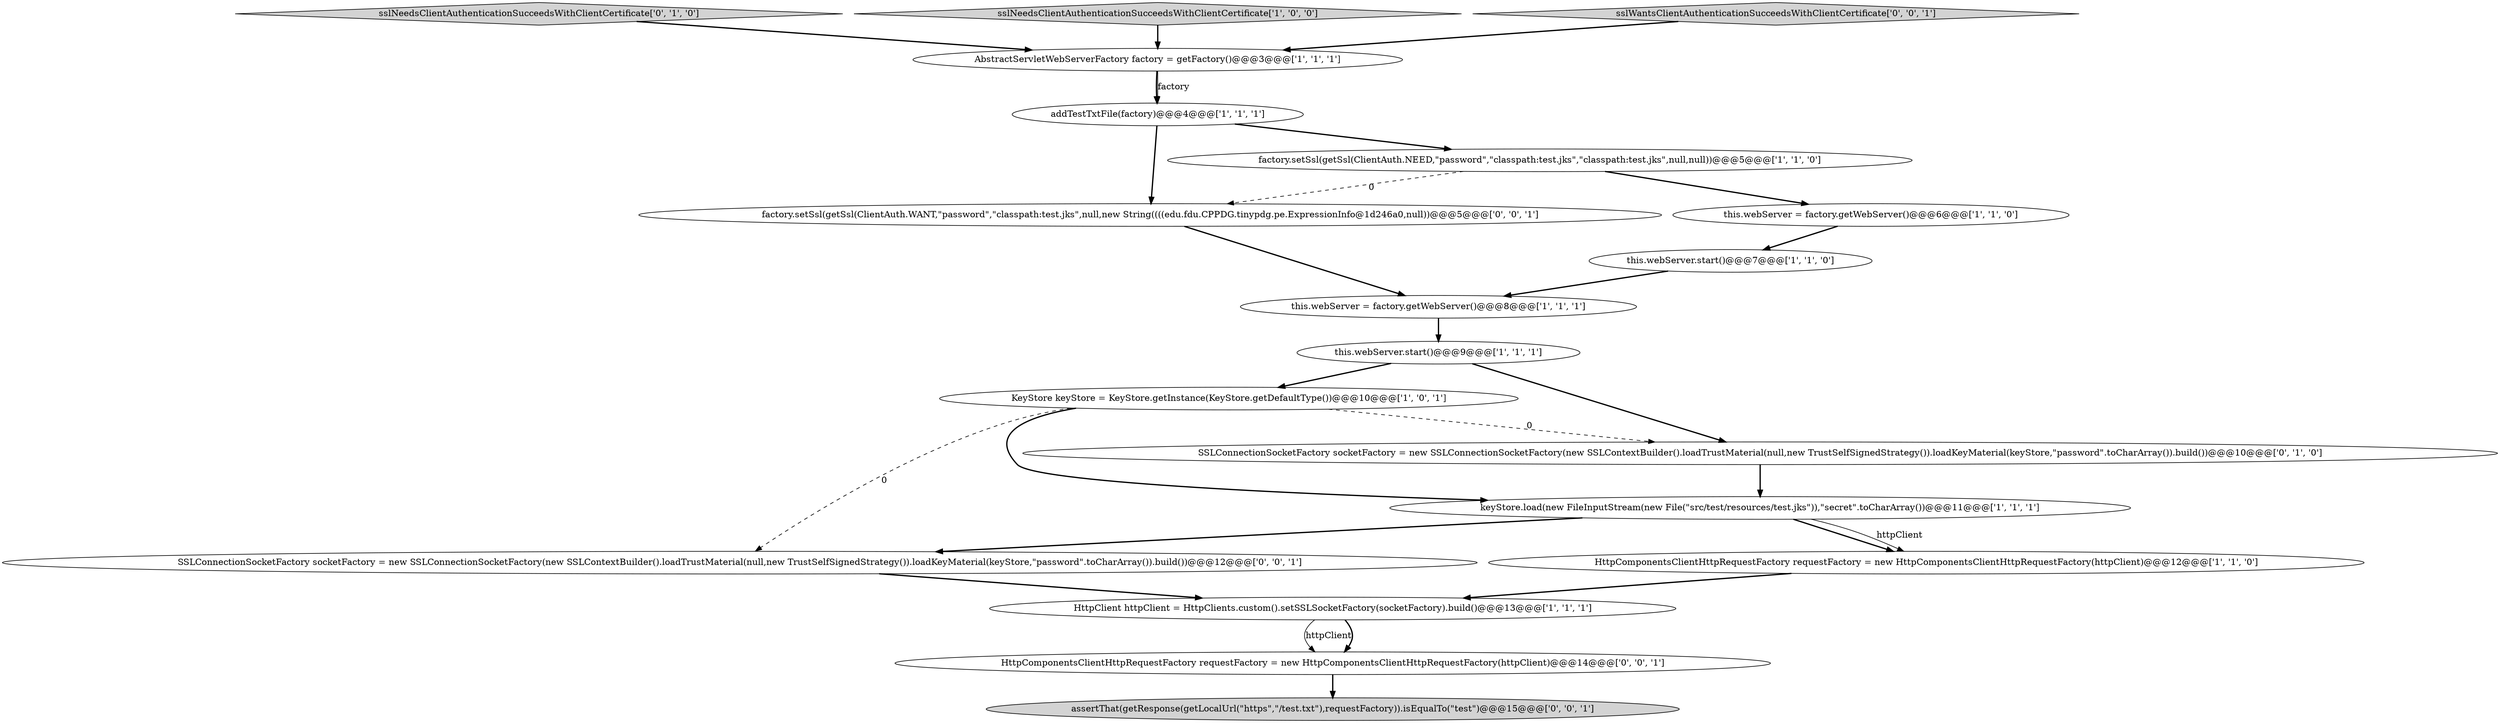 digraph {
17 [style = filled, label = "SSLConnectionSocketFactory socketFactory = new SSLConnectionSocketFactory(new SSLContextBuilder().loadTrustMaterial(null,new TrustSelfSignedStrategy()).loadKeyMaterial(keyStore,\"password\".toCharArray()).build())@@@12@@@['0', '0', '1']", fillcolor = white, shape = ellipse image = "AAA0AAABBB3BBB"];
12 [style = filled, label = "SSLConnectionSocketFactory socketFactory = new SSLConnectionSocketFactory(new SSLContextBuilder().loadTrustMaterial(null,new TrustSelfSignedStrategy()).loadKeyMaterial(keyStore,\"password\".toCharArray()).build())@@@10@@@['0', '1', '0']", fillcolor = white, shape = ellipse image = "AAA1AAABBB2BBB"];
6 [style = filled, label = "this.webServer.start()@@@9@@@['1', '1', '1']", fillcolor = white, shape = ellipse image = "AAA0AAABBB1BBB"];
14 [style = filled, label = "factory.setSsl(getSsl(ClientAuth.WANT,\"password\",\"classpath:test.jks\",null,new String((((edu.fdu.CPPDG.tinypdg.pe.ExpressionInfo@1d246a0,null))@@@5@@@['0', '0', '1']", fillcolor = white, shape = ellipse image = "AAA0AAABBB3BBB"];
10 [style = filled, label = "this.webServer = factory.getWebServer()@@@6@@@['1', '1', '0']", fillcolor = white, shape = ellipse image = "AAA0AAABBB1BBB"];
2 [style = filled, label = "factory.setSsl(getSsl(ClientAuth.NEED,\"password\",\"classpath:test.jks\",\"classpath:test.jks\",null,null))@@@5@@@['1', '1', '0']", fillcolor = white, shape = ellipse image = "AAA0AAABBB1BBB"];
3 [style = filled, label = "HttpComponentsClientHttpRequestFactory requestFactory = new HttpComponentsClientHttpRequestFactory(httpClient)@@@12@@@['1', '1', '0']", fillcolor = white, shape = ellipse image = "AAA0AAABBB1BBB"];
13 [style = filled, label = "sslNeedsClientAuthenticationSucceedsWithClientCertificate['0', '1', '0']", fillcolor = lightgray, shape = diamond image = "AAA0AAABBB2BBB"];
5 [style = filled, label = "this.webServer = factory.getWebServer()@@@8@@@['1', '1', '1']", fillcolor = white, shape = ellipse image = "AAA0AAABBB1BBB"];
4 [style = filled, label = "AbstractServletWebServerFactory factory = getFactory()@@@3@@@['1', '1', '1']", fillcolor = white, shape = ellipse image = "AAA0AAABBB1BBB"];
8 [style = filled, label = "KeyStore keyStore = KeyStore.getInstance(KeyStore.getDefaultType())@@@10@@@['1', '0', '1']", fillcolor = white, shape = ellipse image = "AAA0AAABBB1BBB"];
11 [style = filled, label = "keyStore.load(new FileInputStream(new File(\"src/test/resources/test.jks\")),\"secret\".toCharArray())@@@11@@@['1', '1', '1']", fillcolor = white, shape = ellipse image = "AAA0AAABBB1BBB"];
15 [style = filled, label = "HttpComponentsClientHttpRequestFactory requestFactory = new HttpComponentsClientHttpRequestFactory(httpClient)@@@14@@@['0', '0', '1']", fillcolor = white, shape = ellipse image = "AAA0AAABBB3BBB"];
0 [style = filled, label = "HttpClient httpClient = HttpClients.custom().setSSLSocketFactory(socketFactory).build()@@@13@@@['1', '1', '1']", fillcolor = white, shape = ellipse image = "AAA0AAABBB1BBB"];
1 [style = filled, label = "sslNeedsClientAuthenticationSucceedsWithClientCertificate['1', '0', '0']", fillcolor = lightgray, shape = diamond image = "AAA0AAABBB1BBB"];
7 [style = filled, label = "addTestTxtFile(factory)@@@4@@@['1', '1', '1']", fillcolor = white, shape = ellipse image = "AAA0AAABBB1BBB"];
16 [style = filled, label = "sslWantsClientAuthenticationSucceedsWithClientCertificate['0', '0', '1']", fillcolor = lightgray, shape = diamond image = "AAA0AAABBB3BBB"];
9 [style = filled, label = "this.webServer.start()@@@7@@@['1', '1', '0']", fillcolor = white, shape = ellipse image = "AAA0AAABBB1BBB"];
18 [style = filled, label = "assertThat(getResponse(getLocalUrl(\"https\",\"/test.txt\"),requestFactory)).isEqualTo(\"test\")@@@15@@@['0', '0', '1']", fillcolor = lightgray, shape = ellipse image = "AAA0AAABBB3BBB"];
14->5 [style = bold, label=""];
11->3 [style = bold, label=""];
4->7 [style = bold, label=""];
13->4 [style = bold, label=""];
4->7 [style = solid, label="factory"];
16->4 [style = bold, label=""];
15->18 [style = bold, label=""];
10->9 [style = bold, label=""];
2->10 [style = bold, label=""];
11->17 [style = bold, label=""];
6->8 [style = bold, label=""];
0->15 [style = solid, label="httpClient"];
7->14 [style = bold, label=""];
8->11 [style = bold, label=""];
0->15 [style = bold, label=""];
8->12 [style = dashed, label="0"];
2->14 [style = dashed, label="0"];
3->0 [style = bold, label=""];
6->12 [style = bold, label=""];
1->4 [style = bold, label=""];
11->3 [style = solid, label="httpClient"];
12->11 [style = bold, label=""];
9->5 [style = bold, label=""];
8->17 [style = dashed, label="0"];
17->0 [style = bold, label=""];
5->6 [style = bold, label=""];
7->2 [style = bold, label=""];
}
